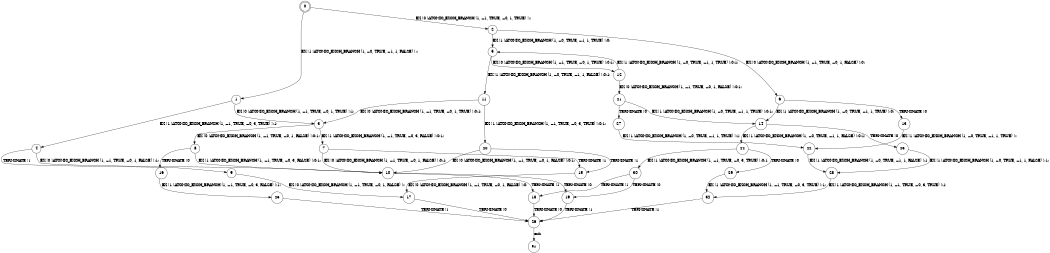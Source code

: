 digraph BCG {
size = "7, 10.5";
center = TRUE;
node [shape = circle];
0 [peripheries = 2];
0 -> 1 [label = "EX !1 !ATOMIC_EXCH_BRANCH (1, +0, TRUE, +1, 1, FALSE) !::"];
0 -> 2 [label = "EX !0 !ATOMIC_EXCH_BRANCH (1, +1, TRUE, +0, 1, TRUE) !::"];
1 -> 3 [label = "EX !0 !ATOMIC_EXCH_BRANCH (1, +1, TRUE, +0, 1, TRUE) !:1:"];
1 -> 4 [label = "EX !1 !ATOMIC_EXCH_BRANCH (1, +1, TRUE, +0, 3, TRUE) !:1:"];
2 -> 5 [label = "EX !1 !ATOMIC_EXCH_BRANCH (1, +0, TRUE, +1, 1, TRUE) !:0:"];
2 -> 6 [label = "EX !0 !ATOMIC_EXCH_BRANCH (1, +1, TRUE, +0, 1, FALSE) !:0:"];
3 -> 7 [label = "EX !1 !ATOMIC_EXCH_BRANCH (1, +1, TRUE, +0, 3, FALSE) !:0:1:"];
3 -> 8 [label = "EX !0 !ATOMIC_EXCH_BRANCH (1, +1, TRUE, +0, 1, FALSE) !:0:1:"];
4 -> 9 [label = "TERMINATE !1"];
4 -> 10 [label = "EX !0 !ATOMIC_EXCH_BRANCH (1, +1, TRUE, +0, 1, FALSE) !:1:"];
5 -> 11 [label = "EX !1 !ATOMIC_EXCH_BRANCH (1, +0, TRUE, +1, 1, FALSE) !:0:1:"];
5 -> 12 [label = "EX !0 !ATOMIC_EXCH_BRANCH (1, +1, TRUE, +0, 1, TRUE) !:0:1:"];
6 -> 13 [label = "TERMINATE !0"];
6 -> 14 [label = "EX !1 !ATOMIC_EXCH_BRANCH (1, +0, TRUE, +1, 1, TRUE) !:0:"];
7 -> 15 [label = "TERMINATE !1"];
7 -> 10 [label = "EX !0 !ATOMIC_EXCH_BRANCH (1, +1, TRUE, +0, 1, FALSE) !:0:1:"];
8 -> 16 [label = "TERMINATE !0"];
8 -> 10 [label = "EX !1 !ATOMIC_EXCH_BRANCH (1, +1, TRUE, +0, 3, FALSE) !:0:1:"];
9 -> 17 [label = "EX !0 !ATOMIC_EXCH_BRANCH (1, +1, TRUE, +0, 1, FALSE) !::"];
10 -> 18 [label = "TERMINATE !1"];
10 -> 19 [label = "TERMINATE !0"];
11 -> 20 [label = "EX !1 !ATOMIC_EXCH_BRANCH (1, +1, TRUE, +0, 3, TRUE) !:0:1:"];
11 -> 3 [label = "EX !0 !ATOMIC_EXCH_BRANCH (1, +1, TRUE, +0, 1, TRUE) !:0:1:"];
12 -> 5 [label = "EX !1 !ATOMIC_EXCH_BRANCH (1, +0, TRUE, +1, 1, TRUE) !:0:1:"];
12 -> 21 [label = "EX !0 !ATOMIC_EXCH_BRANCH (1, +1, TRUE, +0, 1, FALSE) !:0:1:"];
13 -> 22 [label = "EX !1 !ATOMIC_EXCH_BRANCH (1, +0, TRUE, +1, 1, TRUE) !::"];
14 -> 23 [label = "TERMINATE !0"];
14 -> 24 [label = "EX !1 !ATOMIC_EXCH_BRANCH (1, +0, TRUE, +1, 1, FALSE) !:0:1:"];
15 -> 17 [label = "EX !0 !ATOMIC_EXCH_BRANCH (1, +1, TRUE, +0, 1, FALSE) !:0:"];
16 -> 25 [label = "EX !1 !ATOMIC_EXCH_BRANCH (1, +1, TRUE, +0, 3, FALSE) !:1:"];
17 -> 26 [label = "TERMINATE !0"];
18 -> 26 [label = "TERMINATE !0"];
19 -> 26 [label = "TERMINATE !1"];
20 -> 15 [label = "TERMINATE !1"];
20 -> 10 [label = "EX !0 !ATOMIC_EXCH_BRANCH (1, +1, TRUE, +0, 1, FALSE) !:0:1:"];
21 -> 27 [label = "TERMINATE !0"];
21 -> 14 [label = "EX !1 !ATOMIC_EXCH_BRANCH (1, +0, TRUE, +1, 1, TRUE) !:0:1:"];
22 -> 28 [label = "EX !1 !ATOMIC_EXCH_BRANCH (1, +0, TRUE, +1, 1, FALSE) !:1:"];
23 -> 28 [label = "EX !1 !ATOMIC_EXCH_BRANCH (1, +0, TRUE, +1, 1, FALSE) !:1:"];
24 -> 29 [label = "TERMINATE !0"];
24 -> 30 [label = "EX !1 !ATOMIC_EXCH_BRANCH (1, +1, TRUE, +0, 3, TRUE) !:0:1:"];
25 -> 26 [label = "TERMINATE !1"];
26 -> 31 [label = "exit"];
27 -> 22 [label = "EX !1 !ATOMIC_EXCH_BRANCH (1, +0, TRUE, +1, 1, TRUE) !:1:"];
28 -> 32 [label = "EX !1 !ATOMIC_EXCH_BRANCH (1, +1, TRUE, +0, 3, TRUE) !:1:"];
29 -> 32 [label = "EX !1 !ATOMIC_EXCH_BRANCH (1, +1, TRUE, +0, 3, TRUE) !:1:"];
30 -> 18 [label = "TERMINATE !1"];
30 -> 19 [label = "TERMINATE !0"];
32 -> 26 [label = "TERMINATE !1"];
}
